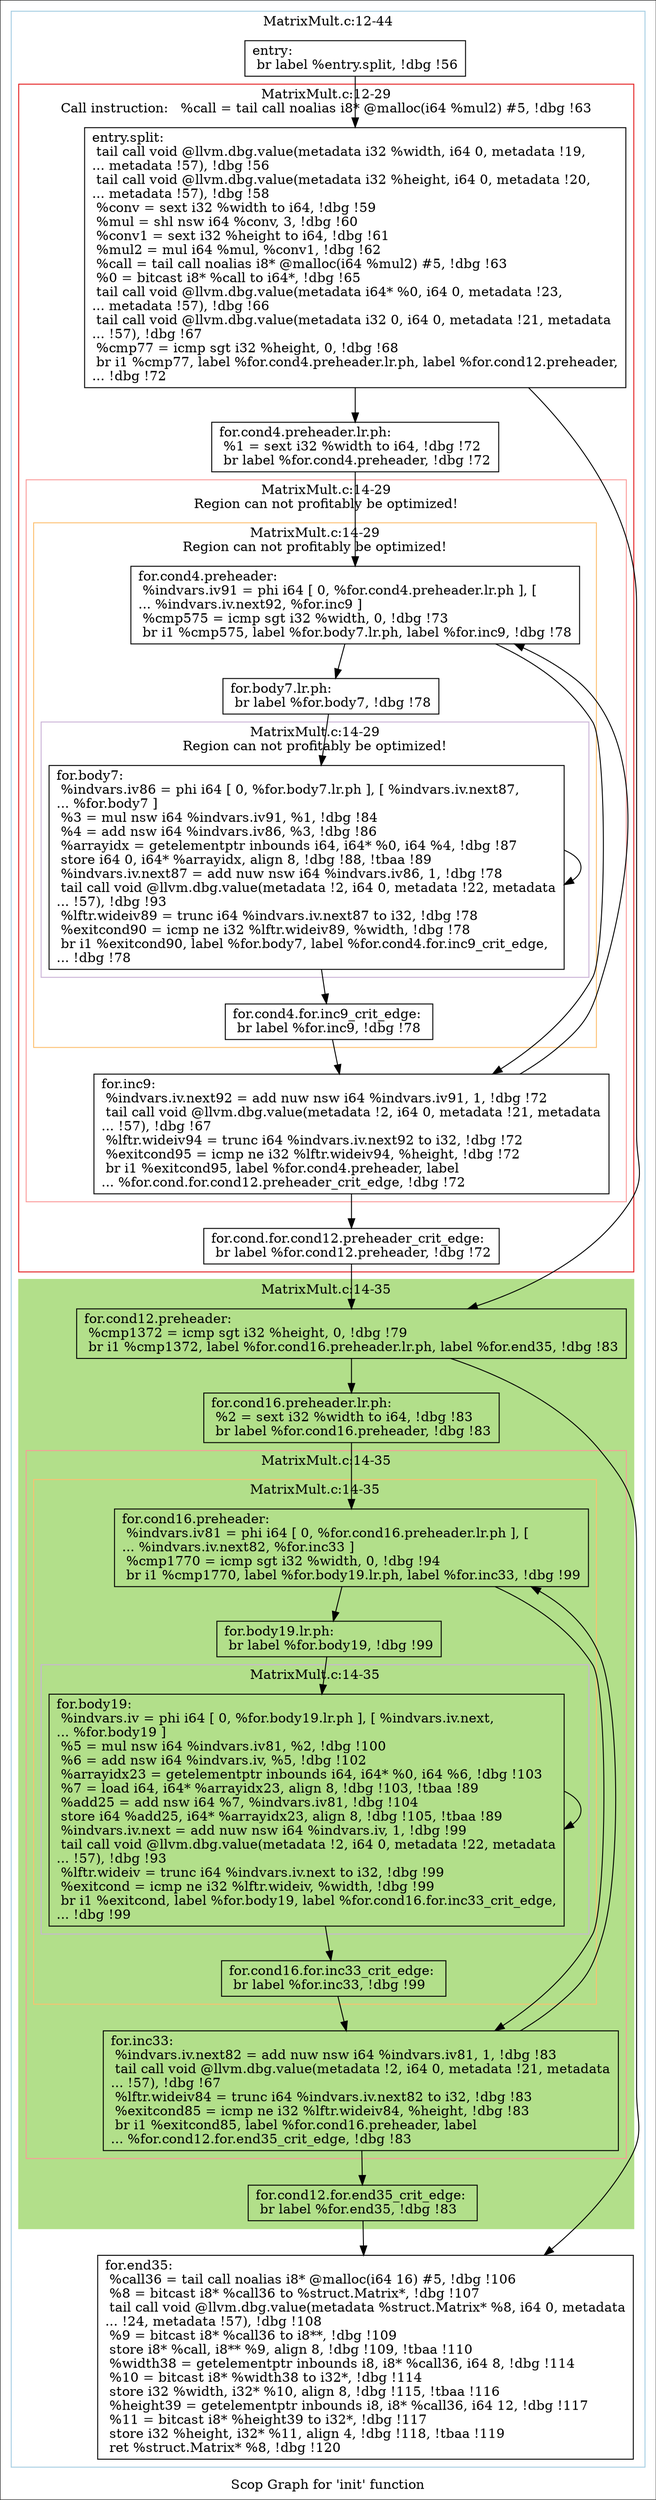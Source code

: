 digraph "Scop Graph for 'init' function" {
	label="Scop Graph for 'init' function";

	Node0x94e1230 [shape=record,label="{entry:\l  br label %entry.split, !dbg !56\l}"];
	Node0x94e1230 -> Node0x95827e0;
	Node0x95827e0 [shape=record,label="{entry.split:                                      \l  tail call void @llvm.dbg.value(metadata i32 %width, i64 0, metadata !19,\l... metadata !57), !dbg !56\l  tail call void @llvm.dbg.value(metadata i32 %height, i64 0, metadata !20,\l... metadata !57), !dbg !58\l  %conv = sext i32 %width to i64, !dbg !59\l  %mul = shl nsw i64 %conv, 3, !dbg !60\l  %conv1 = sext i32 %height to i64, !dbg !61\l  %mul2 = mul i64 %mul, %conv1, !dbg !62\l  %call = tail call noalias i8* @malloc(i64 %mul2) #5, !dbg !63\l  %0 = bitcast i8* %call to i64*, !dbg !65\l  tail call void @llvm.dbg.value(metadata i64* %0, i64 0, metadata !23,\l... metadata !57), !dbg !66\l  tail call void @llvm.dbg.value(metadata i32 0, i64 0, metadata !21, metadata\l... !57), !dbg !67\l  %cmp77 = icmp sgt i32 %height, 0, !dbg !68\l  br i1 %cmp77, label %for.cond4.preheader.lr.ph, label %for.cond12.preheader,\l... !dbg !72\l}"];
	Node0x95827e0 -> Node0x94fa800;
	Node0x95827e0 -> Node0x957e530;
	Node0x94fa800 [shape=record,label="{for.cond4.preheader.lr.ph:                        \l  %1 = sext i32 %width to i64, !dbg !72\l  br label %for.cond4.preheader, !dbg !72\l}"];
	Node0x94fa800 -> Node0x94df990;
	Node0x94df990 [shape=record,label="{for.cond4.preheader:                              \l  %indvars.iv91 = phi i64 [ 0, %for.cond4.preheader.lr.ph ], [\l... %indvars.iv.next92, %for.inc9 ]\l  %cmp575 = icmp sgt i32 %width, 0, !dbg !73\l  br i1 %cmp575, label %for.body7.lr.ph, label %for.inc9, !dbg !78\l}"];
	Node0x94df990 -> Node0x9502080;
	Node0x94df990 -> Node0x94f0180;
	Node0x9502080 [shape=record,label="{for.body7.lr.ph:                                  \l  br label %for.body7, !dbg !78\l}"];
	Node0x9502080 -> Node0x94e7340;
	Node0x94e7340 [shape=record,label="{for.body7:                                        \l  %indvars.iv86 = phi i64 [ 0, %for.body7.lr.ph ], [ %indvars.iv.next87,\l... %for.body7 ]\l  %3 = mul nsw i64 %indvars.iv91, %1, !dbg !84\l  %4 = add nsw i64 %indvars.iv86, %3, !dbg !86\l  %arrayidx = getelementptr inbounds i64, i64* %0, i64 %4, !dbg !87\l  store i64 0, i64* %arrayidx, align 8, !dbg !88, !tbaa !89\l  %indvars.iv.next87 = add nuw nsw i64 %indvars.iv86, 1, !dbg !78\l  tail call void @llvm.dbg.value(metadata !2, i64 0, metadata !22, metadata\l... !57), !dbg !93\l  %lftr.wideiv89 = trunc i64 %indvars.iv.next87 to i32, !dbg !78\l  %exitcond90 = icmp ne i32 %lftr.wideiv89, %width, !dbg !78\l  br i1 %exitcond90, label %for.body7, label %for.cond4.for.inc9_crit_edge,\l... !dbg !78\l}"];
	Node0x94e7340 -> Node0x94e7340[constraint=false];
	Node0x94e7340 -> Node0x94e8050;
	Node0x94e8050 [shape=record,label="{for.cond4.for.inc9_crit_edge:                     \l  br label %for.inc9, !dbg !78\l}"];
	Node0x94e8050 -> Node0x94f0180;
	Node0x94f0180 [shape=record,label="{for.inc9:                                         \l  %indvars.iv.next92 = add nuw nsw i64 %indvars.iv91, 1, !dbg !72\l  tail call void @llvm.dbg.value(metadata !2, i64 0, metadata !21, metadata\l... !57), !dbg !67\l  %lftr.wideiv94 = trunc i64 %indvars.iv.next92 to i32, !dbg !72\l  %exitcond95 = icmp ne i32 %lftr.wideiv94, %height, !dbg !72\l  br i1 %exitcond95, label %for.cond4.preheader, label\l... %for.cond.for.cond12.preheader_crit_edge, !dbg !72\l}"];
	Node0x94f0180 -> Node0x94df990[constraint=false];
	Node0x94f0180 -> Node0x94e54c0;
	Node0x94e54c0 [shape=record,label="{for.cond.for.cond12.preheader_crit_edge:          \l  br label %for.cond12.preheader, !dbg !72\l}"];
	Node0x94e54c0 -> Node0x957e530;
	Node0x957e530 [shape=record,label="{for.cond12.preheader:                             \l  %cmp1372 = icmp sgt i32 %height, 0, !dbg !79\l  br i1 %cmp1372, label %for.cond16.preheader.lr.ph, label %for.end35, !dbg !83\l}"];
	Node0x957e530 -> Node0x9501ec0;
	Node0x957e530 -> Node0x9501200;
	Node0x9501ec0 [shape=record,label="{for.cond16.preheader.lr.ph:                       \l  %2 = sext i32 %width to i64, !dbg !83\l  br label %for.cond16.preheader, !dbg !83\l}"];
	Node0x9501ec0 -> Node0x9502010;
	Node0x9502010 [shape=record,label="{for.cond16.preheader:                             \l  %indvars.iv81 = phi i64 [ 0, %for.cond16.preheader.lr.ph ], [\l... %indvars.iv.next82, %for.inc33 ]\l  %cmp1770 = icmp sgt i32 %width, 0, !dbg !94\l  br i1 %cmp1770, label %for.body19.lr.ph, label %for.inc33, !dbg !99\l}"];
	Node0x9502010 -> Node0x94eccd0;
	Node0x9502010 -> Node0x94f01d0;
	Node0x94eccd0 [shape=record,label="{for.body19.lr.ph:                                 \l  br label %for.body19, !dbg !99\l}"];
	Node0x94eccd0 -> Node0x95c0f70;
	Node0x95c0f70 [shape=record,label="{for.body19:                                       \l  %indvars.iv = phi i64 [ 0, %for.body19.lr.ph ], [ %indvars.iv.next,\l... %for.body19 ]\l  %5 = mul nsw i64 %indvars.iv81, %2, !dbg !100\l  %6 = add nsw i64 %indvars.iv, %5, !dbg !102\l  %arrayidx23 = getelementptr inbounds i64, i64* %0, i64 %6, !dbg !103\l  %7 = load i64, i64* %arrayidx23, align 8, !dbg !103, !tbaa !89\l  %add25 = add nsw i64 %7, %indvars.iv81, !dbg !104\l  store i64 %add25, i64* %arrayidx23, align 8, !dbg !105, !tbaa !89\l  %indvars.iv.next = add nuw nsw i64 %indvars.iv, 1, !dbg !99\l  tail call void @llvm.dbg.value(metadata !2, i64 0, metadata !22, metadata\l... !57), !dbg !93\l  %lftr.wideiv = trunc i64 %indvars.iv.next to i32, !dbg !99\l  %exitcond = icmp ne i32 %lftr.wideiv, %width, !dbg !99\l  br i1 %exitcond, label %for.body19, label %for.cond16.for.inc33_crit_edge,\l... !dbg !99\l}"];
	Node0x95c0f70 -> Node0x95c0f70[constraint=false];
	Node0x95c0f70 -> Node0x95c0ef0;
	Node0x95c0ef0 [shape=record,label="{for.cond16.for.inc33_crit_edge:                   \l  br label %for.inc33, !dbg !99\l}"];
	Node0x95c0ef0 -> Node0x94f01d0;
	Node0x94f01d0 [shape=record,label="{for.inc33:                                        \l  %indvars.iv.next82 = add nuw nsw i64 %indvars.iv81, 1, !dbg !83\l  tail call void @llvm.dbg.value(metadata !2, i64 0, metadata !21, metadata\l... !57), !dbg !67\l  %lftr.wideiv84 = trunc i64 %indvars.iv.next82 to i32, !dbg !83\l  %exitcond85 = icmp ne i32 %lftr.wideiv84, %height, !dbg !83\l  br i1 %exitcond85, label %for.cond16.preheader, label\l... %for.cond12.for.end35_crit_edge, !dbg !83\l}"];
	Node0x94f01d0 -> Node0x9502010[constraint=false];
	Node0x94f01d0 -> Node0x95c0f50;
	Node0x95c0f50 [shape=record,label="{for.cond12.for.end35_crit_edge:                   \l  br label %for.end35, !dbg !83\l}"];
	Node0x95c0f50 -> Node0x9501200;
	Node0x9501200 [shape=record,label="{for.end35:                                        \l  %call36 = tail call noalias i8* @malloc(i64 16) #5, !dbg !106\l  %8 = bitcast i8* %call36 to %struct.Matrix*, !dbg !107\l  tail call void @llvm.dbg.value(metadata %struct.Matrix* %8, i64 0, metadata\l... !24, metadata !57), !dbg !108\l  %9 = bitcast i8* %call36 to i8**, !dbg !109\l  store i8* %call, i8** %9, align 8, !dbg !109, !tbaa !110\l  %width38 = getelementptr inbounds i8, i8* %call36, i64 8, !dbg !114\l  %10 = bitcast i8* %width38 to i32*, !dbg !114\l  store i32 %width, i32* %10, align 8, !dbg !115, !tbaa !116\l  %height39 = getelementptr inbounds i8, i8* %call36, i64 12, !dbg !117\l  %11 = bitcast i8* %height39 to i32*, !dbg !117\l  store i32 %height, i32* %11, align 4, !dbg !118, !tbaa !119\l  ret %struct.Matrix* %8, !dbg !120\l}"];
	colorscheme = "paired12"
        subgraph cluster_0x94eda50 {
          label = "MatrixMult.c:12-44
";
          style = solid;
          color = 1
          subgraph cluster_0x957dfa0 {
            label = "MatrixMult.c:12-29
Call instruction:   %call = tail call noalias i8* @malloc(i64 %mul2) #5, !dbg !63";
            style = solid;
            color = 6
            subgraph cluster_0x957df20 {
              label = "MatrixMult.c:14-29
Region can not profitably be optimized!";
              style = solid;
              color = 5
              subgraph cluster_0x94eec60 {
                label = "MatrixMult.c:14-29
Region can not profitably be optimized!";
                style = solid;
                color = 7
                subgraph cluster_0x94eebe0 {
                  label = "MatrixMult.c:14-29
Region can not profitably be optimized!";
                  style = solid;
                  color = 9
                  Node0x94e7340;
                }
                Node0x94df990;
                Node0x9502080;
                Node0x94e8050;
              }
              Node0x94f0180;
            }
            Node0x95827e0;
            Node0x94fa800;
            Node0x94e54c0;
          }
          subgraph cluster_0x94ef380 {
            label = "MatrixMult.c:14-35
";
            style = filled;
            color = 3            subgraph cluster_0x94ef300 {
              label = "MatrixMult.c:14-35
";
              style = solid;
              color = 5
              subgraph cluster_0x94fcbd0 {
                label = "MatrixMult.c:14-35
";
                style = solid;
                color = 7
                subgraph cluster_0x9591c20 {
                  label = "MatrixMult.c:14-35
";
                  style = solid;
                  color = 9
                  Node0x95c0f70;
                }
                Node0x9502010;
                Node0x94eccd0;
                Node0x95c0ef0;
              }
              Node0x94f01d0;
            }
            Node0x957e530;
            Node0x9501ec0;
            Node0x95c0f50;
          }
          Node0x94e1230;
          Node0x9501200;
        }
}
